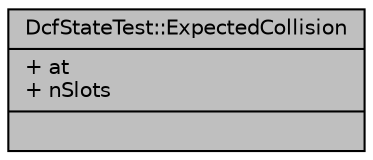 digraph "DcfStateTest::ExpectedCollision"
{
  edge [fontname="Helvetica",fontsize="10",labelfontname="Helvetica",labelfontsize="10"];
  node [fontname="Helvetica",fontsize="10",shape=record];
  Node1 [label="{DcfStateTest::ExpectedCollision\n|+ at\l+ nSlots\l|}",height=0.2,width=0.4,color="black", fillcolor="grey75", style="filled", fontcolor="black"];
}
